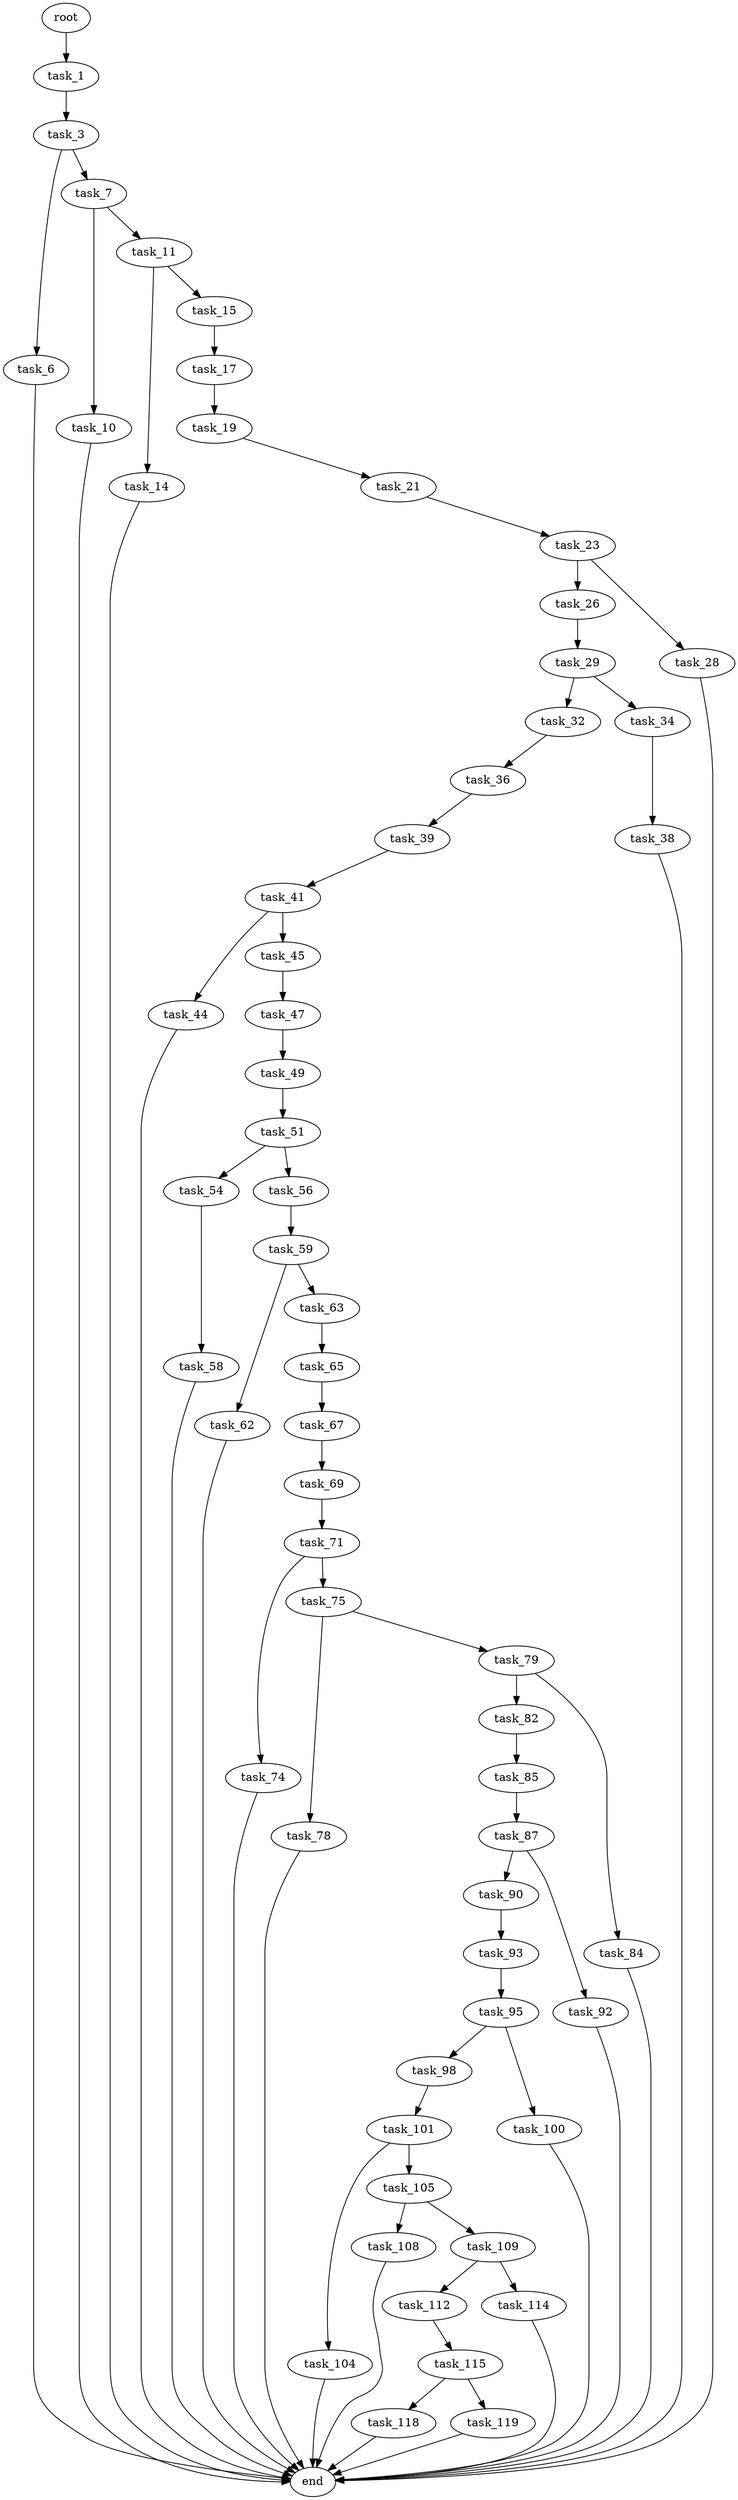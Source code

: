 digraph G {
  root [size="0.000000"];
  task_1 [size="135679129117.000000"];
  task_3 [size="15022185766.000000"];
  task_6 [size="1073741824000.000000"];
  task_7 [size="782757789696.000000"];
  task_10 [size="242042774922.000000"];
  task_11 [size="18472699567.000000"];
  task_14 [size="127914497282.000000"];
  task_15 [size="10183918677.000000"];
  task_17 [size="549755813888.000000"];
  task_19 [size="28991029248.000000"];
  task_21 [size="307707536378.000000"];
  task_23 [size="29894701369.000000"];
  task_26 [size="2422370315.000000"];
  task_28 [size="3658091444.000000"];
  task_29 [size="1073741824000.000000"];
  task_32 [size="8589934592.000000"];
  task_34 [size="1273196048.000000"];
  task_36 [size="1635213935.000000"];
  task_38 [size="6646109104.000000"];
  task_39 [size="13462313969.000000"];
  task_41 [size="409931888620.000000"];
  task_44 [size="64924289080.000000"];
  task_45 [size="549755813888.000000"];
  task_47 [size="2680939509.000000"];
  task_49 [size="1073741824000.000000"];
  task_51 [size="1027339719.000000"];
  task_54 [size="368293445632.000000"];
  task_56 [size="607623186495.000000"];
  task_58 [size="11359604940.000000"];
  task_59 [size="47882626923.000000"];
  task_62 [size="260749133796.000000"];
  task_63 [size="38755305809.000000"];
  task_65 [size="231928233984.000000"];
  task_67 [size="8436879163.000000"];
  task_69 [size="11039289816.000000"];
  task_71 [size="8589934592.000000"];
  task_74 [size="31528383607.000000"];
  task_75 [size="125253497349.000000"];
  task_78 [size="134217728000.000000"];
  task_79 [size="612643262209.000000"];
  task_82 [size="63903111076.000000"];
  task_84 [size="174278838097.000000"];
  task_85 [size="397996114060.000000"];
  task_87 [size="33807326178.000000"];
  task_90 [size="17003925398.000000"];
  task_92 [size="225490981749.000000"];
  task_93 [size="109401709057.000000"];
  task_95 [size="156193253085.000000"];
  task_98 [size="782757789696.000000"];
  task_100 [size="28991029248.000000"];
  task_101 [size="24823781925.000000"];
  task_104 [size="29796164086.000000"];
  task_105 [size="6748640396.000000"];
  task_108 [size="570680006.000000"];
  task_109 [size="6460214651.000000"];
  task_112 [size="2396525635.000000"];
  task_114 [size="7668291121.000000"];
  task_115 [size="370832505213.000000"];
  task_118 [size="160641952347.000000"];
  task_119 [size="368293445632.000000"];
  end [size="0.000000"];

  root -> task_1 [size="1.000000"];
  task_1 -> task_3 [size="209715200.000000"];
  task_3 -> task_6 [size="411041792.000000"];
  task_3 -> task_7 [size="411041792.000000"];
  task_6 -> end [size="1.000000"];
  task_7 -> task_10 [size="679477248.000000"];
  task_7 -> task_11 [size="679477248.000000"];
  task_10 -> end [size="1.000000"];
  task_11 -> task_14 [size="679477248.000000"];
  task_11 -> task_15 [size="679477248.000000"];
  task_14 -> end [size="1.000000"];
  task_15 -> task_17 [size="209715200.000000"];
  task_17 -> task_19 [size="536870912.000000"];
  task_19 -> task_21 [size="75497472.000000"];
  task_21 -> task_23 [size="209715200.000000"];
  task_23 -> task_26 [size="33554432.000000"];
  task_23 -> task_28 [size="33554432.000000"];
  task_26 -> task_29 [size="301989888.000000"];
  task_28 -> end [size="1.000000"];
  task_29 -> task_32 [size="838860800.000000"];
  task_29 -> task_34 [size="838860800.000000"];
  task_32 -> task_36 [size="33554432.000000"];
  task_34 -> task_38 [size="33554432.000000"];
  task_36 -> task_39 [size="75497472.000000"];
  task_38 -> end [size="1.000000"];
  task_39 -> task_41 [size="301989888.000000"];
  task_41 -> task_44 [size="411041792.000000"];
  task_41 -> task_45 [size="411041792.000000"];
  task_44 -> end [size="1.000000"];
  task_45 -> task_47 [size="536870912.000000"];
  task_47 -> task_49 [size="75497472.000000"];
  task_49 -> task_51 [size="838860800.000000"];
  task_51 -> task_54 [size="75497472.000000"];
  task_51 -> task_56 [size="75497472.000000"];
  task_54 -> task_58 [size="411041792.000000"];
  task_56 -> task_59 [size="411041792.000000"];
  task_58 -> end [size="1.000000"];
  task_59 -> task_62 [size="838860800.000000"];
  task_59 -> task_63 [size="838860800.000000"];
  task_62 -> end [size="1.000000"];
  task_63 -> task_65 [size="838860800.000000"];
  task_65 -> task_67 [size="301989888.000000"];
  task_67 -> task_69 [size="209715200.000000"];
  task_69 -> task_71 [size="301989888.000000"];
  task_71 -> task_74 [size="33554432.000000"];
  task_71 -> task_75 [size="33554432.000000"];
  task_74 -> end [size="1.000000"];
  task_75 -> task_78 [size="134217728.000000"];
  task_75 -> task_79 [size="134217728.000000"];
  task_78 -> end [size="1.000000"];
  task_79 -> task_82 [size="679477248.000000"];
  task_79 -> task_84 [size="679477248.000000"];
  task_82 -> task_85 [size="301989888.000000"];
  task_84 -> end [size="1.000000"];
  task_85 -> task_87 [size="301989888.000000"];
  task_87 -> task_90 [size="75497472.000000"];
  task_87 -> task_92 [size="75497472.000000"];
  task_90 -> task_93 [size="411041792.000000"];
  task_92 -> end [size="1.000000"];
  task_93 -> task_95 [size="134217728.000000"];
  task_95 -> task_98 [size="411041792.000000"];
  task_95 -> task_100 [size="411041792.000000"];
  task_98 -> task_101 [size="679477248.000000"];
  task_100 -> end [size="1.000000"];
  task_101 -> task_104 [size="536870912.000000"];
  task_101 -> task_105 [size="536870912.000000"];
  task_104 -> end [size="1.000000"];
  task_105 -> task_108 [size="838860800.000000"];
  task_105 -> task_109 [size="838860800.000000"];
  task_108 -> end [size="1.000000"];
  task_109 -> task_112 [size="209715200.000000"];
  task_109 -> task_114 [size="209715200.000000"];
  task_112 -> task_115 [size="209715200.000000"];
  task_114 -> end [size="1.000000"];
  task_115 -> task_118 [size="679477248.000000"];
  task_115 -> task_119 [size="679477248.000000"];
  task_118 -> end [size="1.000000"];
  task_119 -> end [size="1.000000"];
}
